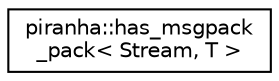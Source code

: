 digraph "Graphical Class Hierarchy"
{
  edge [fontname="Helvetica",fontsize="10",labelfontname="Helvetica",labelfontsize="10"];
  node [fontname="Helvetica",fontsize="10",shape=record];
  rankdir="LR";
  Node0 [label="piranha::has_msgpack\l_pack\< Stream, T \>",height=0.2,width=0.4,color="black", fillcolor="white", style="filled",URL="$classpiranha_1_1has__msgpack__pack.html",tooltip="Detect the presence of piranha::msgpack_pack(). "];
}
